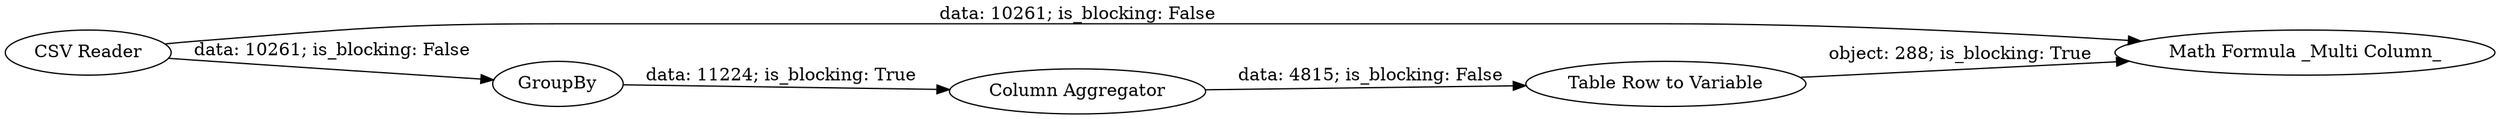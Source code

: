 digraph {
	"5712877948246249511_8" [label="CSV Reader"]
	"5712877948246249511_10" [label="Table Row to Variable"]
	"5712877948246249511_9" [label="Math Formula _Multi Column_"]
	"5712877948246249511_2" [label=GroupBy]
	"5712877948246249511_5" [label="Column Aggregator"]
	"5712877948246249511_5" -> "5712877948246249511_10" [label="data: 4815; is_blocking: False"]
	"5712877948246249511_8" -> "5712877948246249511_9" [label="data: 10261; is_blocking: False"]
	"5712877948246249511_2" -> "5712877948246249511_5" [label="data: 11224; is_blocking: True"]
	"5712877948246249511_8" -> "5712877948246249511_2" [label="data: 10261; is_blocking: False"]
	"5712877948246249511_10" -> "5712877948246249511_9" [label="object: 288; is_blocking: True"]
	rankdir=LR
}
